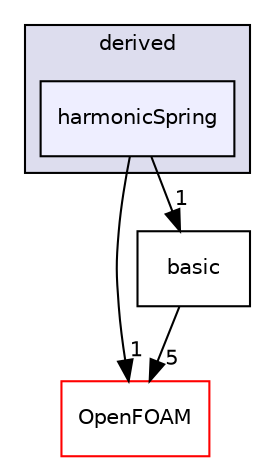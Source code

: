 digraph "src/lagrangian/molecularDynamics/potential/tetherPotential/derived/harmonicSpring" {
  bgcolor=transparent;
  compound=true
  node [ fontsize="10", fontname="Helvetica"];
  edge [ labelfontsize="10", labelfontname="Helvetica"];
  subgraph clusterdir_ef7396bd27856fbdf883f50486c52791 {
    graph [ bgcolor="#ddddee", pencolor="black", label="derived" fontname="Helvetica", fontsize="10", URL="dir_ef7396bd27856fbdf883f50486c52791.html"]
  dir_53c5d1cfe023bb10d4d56421ad65092e [shape=box, label="harmonicSpring", style="filled", fillcolor="#eeeeff", pencolor="black", URL="dir_53c5d1cfe023bb10d4d56421ad65092e.html"];
  }
  dir_c5473ff19b20e6ec4dfe5c310b3778a8 [shape=box label="OpenFOAM" color="red" URL="dir_c5473ff19b20e6ec4dfe5c310b3778a8.html"];
  dir_a07e024f814fb2e32a467cfe0550bac9 [shape=box label="basic" URL="dir_a07e024f814fb2e32a467cfe0550bac9.html"];
  dir_53c5d1cfe023bb10d4d56421ad65092e->dir_c5473ff19b20e6ec4dfe5c310b3778a8 [headlabel="1", labeldistance=1.5 headhref="dir_001674_001898.html"];
  dir_53c5d1cfe023bb10d4d56421ad65092e->dir_a07e024f814fb2e32a467cfe0550bac9 [headlabel="1", labeldistance=1.5 headhref="dir_001674_001672.html"];
  dir_a07e024f814fb2e32a467cfe0550bac9->dir_c5473ff19b20e6ec4dfe5c310b3778a8 [headlabel="5", labeldistance=1.5 headhref="dir_001672_001898.html"];
}
